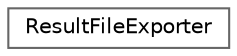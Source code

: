 digraph "クラス階層図"
{
 // LATEX_PDF_SIZE
  bgcolor="transparent";
  edge [fontname=Helvetica,fontsize=10,labelfontname=Helvetica,labelfontsize=10];
  node [fontname=Helvetica,fontsize=10,shape=box,height=0.2,width=0.4];
  rankdir="LR";
  Node0 [id="Node000000",label="ResultFileExporter",height=0.2,width=0.4,color="grey40", fillcolor="white", style="filled",URL="$class_result_file_exporter.html",tooltip="結果をファイルに出力するクラス．"];
}
